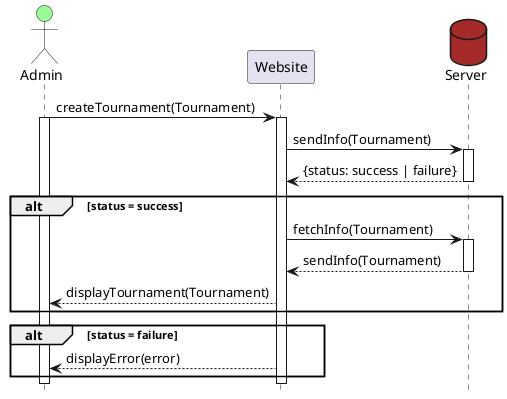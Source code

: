 @startuml Create Tournament
Actor Admin #palegreen
participant Website
database Server #brown
hide footbox

Admin->Website: createTournament(Tournament)
activate Admin
activate Website
Website->Server: sendInfo(Tournament)
activate Server
Server-->Website: {status: success | failure}
deactivate Server
alt status = success
Website->Server: fetchInfo(Tournament)
activate Server
Server-->Website: sendInfo(Tournament)
deactivate Server
Website-->Admin: displayTournament(Tournament)
end
alt status = failure
Website-->Admin: displayError(error)
end
deactivate Admin
deactivate Website
@enduml